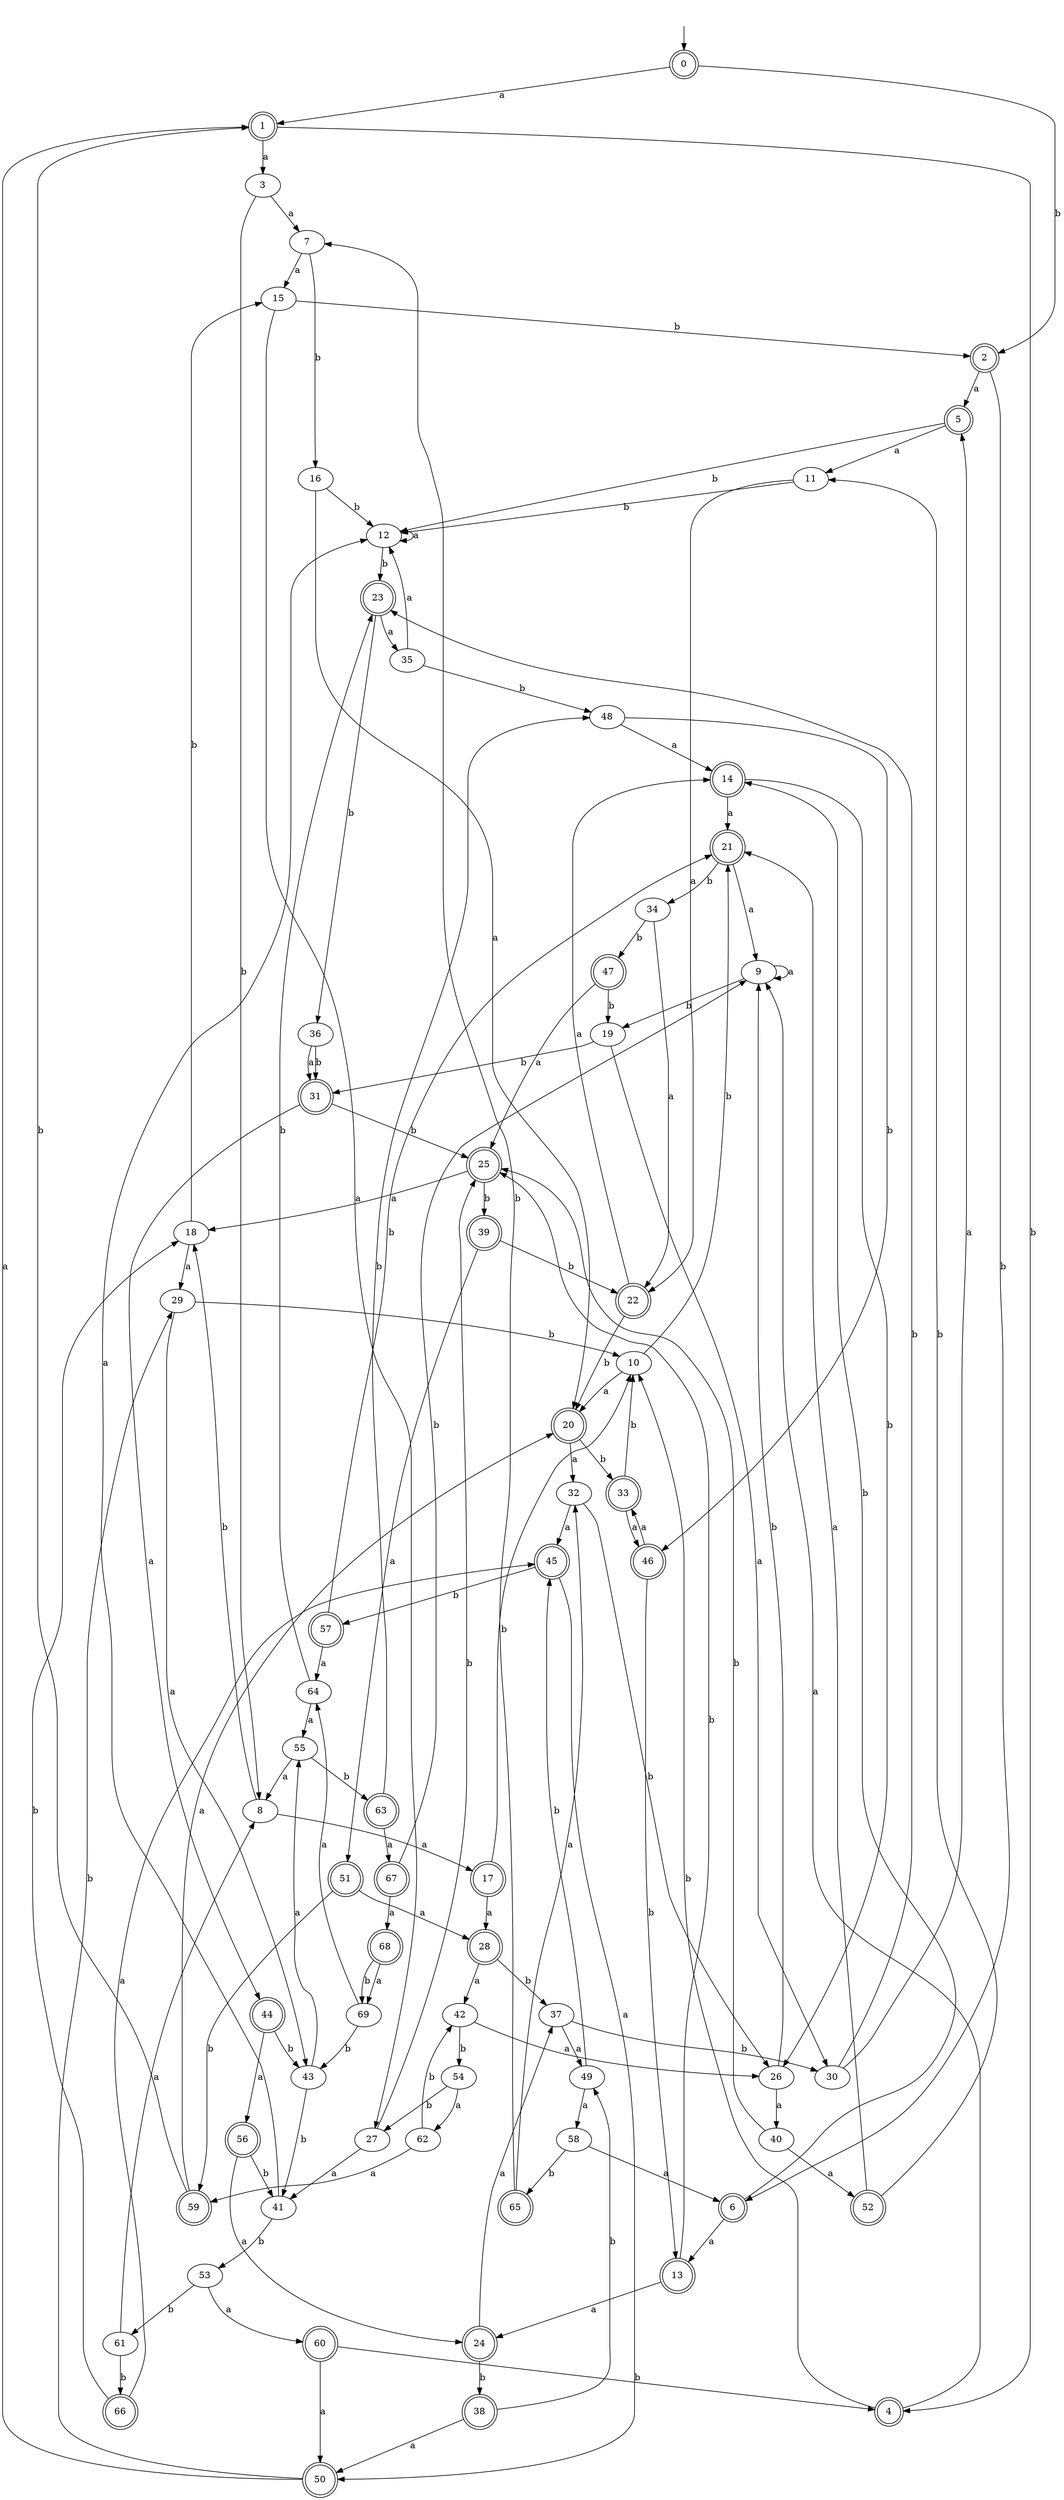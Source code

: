 digraph RandomDFA {
  __start0 [label="", shape=none];
  __start0 -> 0 [label=""];
  0 [shape=circle] [shape=doublecircle]
  0 -> 1 [label="a"]
  0 -> 2 [label="b"]
  1 [shape=doublecircle]
  1 -> 3 [label="a"]
  1 -> 4 [label="b"]
  2 [shape=doublecircle]
  2 -> 5 [label="a"]
  2 -> 6 [label="b"]
  3
  3 -> 7 [label="a"]
  3 -> 8 [label="b"]
  4 [shape=doublecircle]
  4 -> 9 [label="a"]
  4 -> 10 [label="b"]
  5 [shape=doublecircle]
  5 -> 11 [label="a"]
  5 -> 12 [label="b"]
  6 [shape=doublecircle]
  6 -> 13 [label="a"]
  6 -> 14 [label="b"]
  7
  7 -> 15 [label="a"]
  7 -> 16 [label="b"]
  8
  8 -> 17 [label="a"]
  8 -> 18 [label="b"]
  9
  9 -> 9 [label="a"]
  9 -> 19 [label="b"]
  10
  10 -> 20 [label="a"]
  10 -> 21 [label="b"]
  11
  11 -> 22 [label="a"]
  11 -> 12 [label="b"]
  12
  12 -> 12 [label="a"]
  12 -> 23 [label="b"]
  13 [shape=doublecircle]
  13 -> 24 [label="a"]
  13 -> 25 [label="b"]
  14 [shape=doublecircle]
  14 -> 21 [label="a"]
  14 -> 26 [label="b"]
  15
  15 -> 27 [label="a"]
  15 -> 2 [label="b"]
  16
  16 -> 20 [label="a"]
  16 -> 12 [label="b"]
  17 [shape=doublecircle]
  17 -> 28 [label="a"]
  17 -> 10 [label="b"]
  18
  18 -> 29 [label="a"]
  18 -> 15 [label="b"]
  19
  19 -> 30 [label="a"]
  19 -> 31 [label="b"]
  20 [shape=doublecircle]
  20 -> 32 [label="a"]
  20 -> 33 [label="b"]
  21 [shape=doublecircle]
  21 -> 9 [label="a"]
  21 -> 34 [label="b"]
  22 [shape=doublecircle]
  22 -> 14 [label="a"]
  22 -> 20 [label="b"]
  23 [shape=doublecircle]
  23 -> 35 [label="a"]
  23 -> 36 [label="b"]
  24 [shape=doublecircle]
  24 -> 37 [label="a"]
  24 -> 38 [label="b"]
  25 [shape=doublecircle]
  25 -> 18 [label="a"]
  25 -> 39 [label="b"]
  26
  26 -> 40 [label="a"]
  26 -> 9 [label="b"]
  27
  27 -> 41 [label="a"]
  27 -> 25 [label="b"]
  28 [shape=doublecircle]
  28 -> 42 [label="a"]
  28 -> 37 [label="b"]
  29
  29 -> 43 [label="a"]
  29 -> 10 [label="b"]
  30
  30 -> 5 [label="a"]
  30 -> 23 [label="b"]
  31 [shape=doublecircle]
  31 -> 44 [label="a"]
  31 -> 25 [label="b"]
  32
  32 -> 45 [label="a"]
  32 -> 26 [label="b"]
  33 [shape=doublecircle]
  33 -> 46 [label="a"]
  33 -> 10 [label="b"]
  34
  34 -> 22 [label="a"]
  34 -> 47 [label="b"]
  35
  35 -> 12 [label="a"]
  35 -> 48 [label="b"]
  36
  36 -> 31 [label="a"]
  36 -> 31 [label="b"]
  37
  37 -> 49 [label="a"]
  37 -> 30 [label="b"]
  38 [shape=doublecircle]
  38 -> 50 [label="a"]
  38 -> 49 [label="b"]
  39 [shape=doublecircle]
  39 -> 51 [label="a"]
  39 -> 22 [label="b"]
  40
  40 -> 52 [label="a"]
  40 -> 25 [label="b"]
  41
  41 -> 12 [label="a"]
  41 -> 53 [label="b"]
  42
  42 -> 26 [label="a"]
  42 -> 54 [label="b"]
  43
  43 -> 55 [label="a"]
  43 -> 41 [label="b"]
  44 [shape=doublecircle]
  44 -> 56 [label="a"]
  44 -> 43 [label="b"]
  45 [shape=doublecircle]
  45 -> 50 [label="a"]
  45 -> 57 [label="b"]
  46 [shape=doublecircle]
  46 -> 33 [label="a"]
  46 -> 13 [label="b"]
  47 [shape=doublecircle]
  47 -> 25 [label="a"]
  47 -> 19 [label="b"]
  48
  48 -> 14 [label="a"]
  48 -> 46 [label="b"]
  49
  49 -> 58 [label="a"]
  49 -> 45 [label="b"]
  50 [shape=doublecircle]
  50 -> 1 [label="a"]
  50 -> 29 [label="b"]
  51 [shape=doublecircle]
  51 -> 28 [label="a"]
  51 -> 59 [label="b"]
  52 [shape=doublecircle]
  52 -> 21 [label="a"]
  52 -> 11 [label="b"]
  53
  53 -> 60 [label="a"]
  53 -> 61 [label="b"]
  54
  54 -> 62 [label="a"]
  54 -> 27 [label="b"]
  55
  55 -> 8 [label="a"]
  55 -> 63 [label="b"]
  56 [shape=doublecircle]
  56 -> 24 [label="a"]
  56 -> 41 [label="b"]
  57 [shape=doublecircle]
  57 -> 64 [label="a"]
  57 -> 21 [label="b"]
  58
  58 -> 6 [label="a"]
  58 -> 65 [label="b"]
  59 [shape=doublecircle]
  59 -> 20 [label="a"]
  59 -> 1 [label="b"]
  60 [shape=doublecircle]
  60 -> 50 [label="a"]
  60 -> 4 [label="b"]
  61
  61 -> 8 [label="a"]
  61 -> 66 [label="b"]
  62
  62 -> 59 [label="a"]
  62 -> 42 [label="b"]
  63 [shape=doublecircle]
  63 -> 67 [label="a"]
  63 -> 48 [label="b"]
  64
  64 -> 55 [label="a"]
  64 -> 23 [label="b"]
  65 [shape=doublecircle]
  65 -> 32 [label="a"]
  65 -> 7 [label="b"]
  66 [shape=doublecircle]
  66 -> 45 [label="a"]
  66 -> 18 [label="b"]
  67 [shape=doublecircle]
  67 -> 68 [label="a"]
  67 -> 9 [label="b"]
  68 [shape=doublecircle]
  68 -> 69 [label="a"]
  68 -> 69 [label="b"]
  69
  69 -> 64 [label="a"]
  69 -> 43 [label="b"]
}
